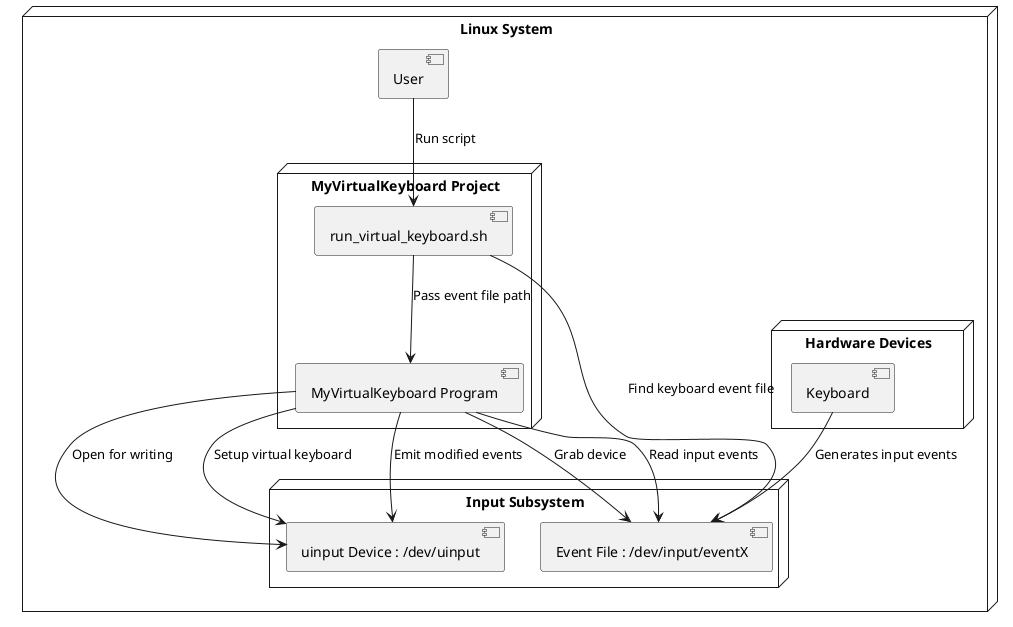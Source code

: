 @startuml
node "Linux System" {
    [User]
    node "Hardware Devices" {
        [Keyboard] 
    }

    node "Input Subsystem" {
        [uinput Device : /dev/uinput]
        [Event File : /dev/input/eventX]
    }

    node "MyVirtualKeyboard Project" {
        [run_virtual_keyboard.sh]
        [MyVirtualKeyboard Program]
    }
}

User --> [run_virtual_keyboard.sh] : Run script
[run_virtual_keyboard.sh] --> [Event File : /dev/input/eventX] : Find keyboard event file
[run_virtual_keyboard.sh] --> [MyVirtualKeyboard Program] : Pass event file path

[MyVirtualKeyboard Program] --> [uinput Device : /dev/uinput] : Open for writing

[MyVirtualKeyboard Program] --> [Event File : /dev/input/eventX] : Grab device
[MyVirtualKeyboard Program] --> [uinput Device : /dev/uinput] : Setup virtual keyboard

[MyVirtualKeyboard Program] --> [Event File : /dev/input/eventX] : Read input events
[MyVirtualKeyboard Program] --> [uinput Device : /dev/uinput] : Emit modified events

[Keyboard] --> [Event File : /dev/input/eventX] : Generates input events

@enduml
